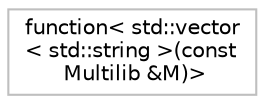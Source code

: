 digraph "Graphical Class Hierarchy"
{
 // LATEX_PDF_SIZE
  bgcolor="transparent";
  edge [fontname="Helvetica",fontsize="10",labelfontname="Helvetica",labelfontsize="10"];
  node [fontname="Helvetica",fontsize="10",shape=record];
  rankdir="LR";
  Node0 [label="function\< std::vector\l\< std::string \>(const\l Multilib &M)\>",height=0.2,width=0.4,color="grey75",tooltip=" "];
}

